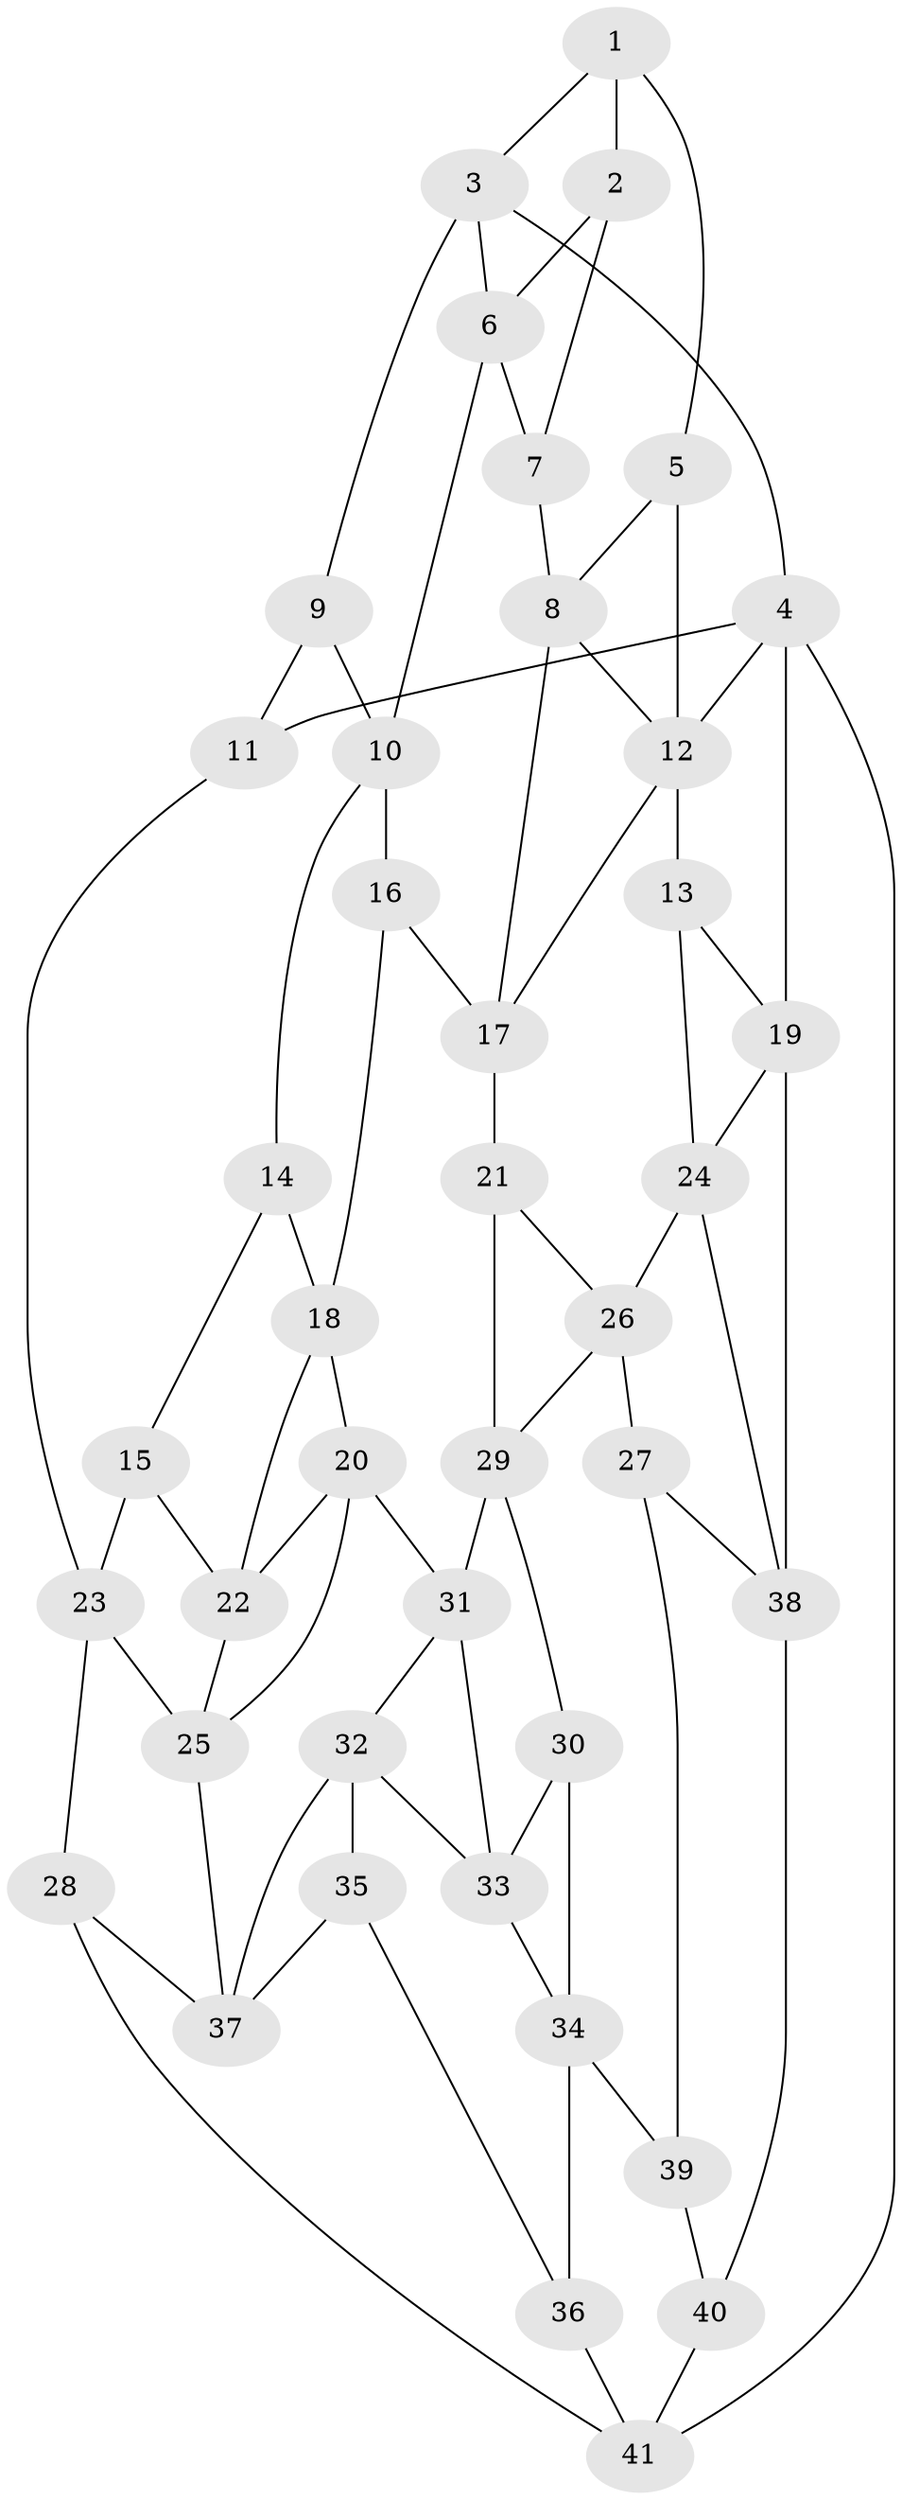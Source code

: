 // original degree distribution, {3: 0.036585365853658534, 4: 0.23170731707317074, 6: 0.23170731707317074, 5: 0.5}
// Generated by graph-tools (version 1.1) at 2025/03/03/09/25 03:03:23]
// undirected, 41 vertices, 74 edges
graph export_dot {
graph [start="1"]
  node [color=gray90,style=filled];
  1;
  2;
  3;
  4;
  5;
  6;
  7;
  8;
  9;
  10;
  11;
  12;
  13;
  14;
  15;
  16;
  17;
  18;
  19;
  20;
  21;
  22;
  23;
  24;
  25;
  26;
  27;
  28;
  29;
  30;
  31;
  32;
  33;
  34;
  35;
  36;
  37;
  38;
  39;
  40;
  41;
  1 -- 2 [weight=1.0];
  1 -- 3 [weight=1.0];
  1 -- 5 [weight=1.0];
  2 -- 6 [weight=1.0];
  2 -- 7 [weight=1.0];
  3 -- 4 [weight=1.0];
  3 -- 6 [weight=1.0];
  3 -- 9 [weight=1.0];
  4 -- 11 [weight=1.0];
  4 -- 12 [weight=1.0];
  4 -- 19 [weight=1.0];
  4 -- 41 [weight=2.0];
  5 -- 8 [weight=1.0];
  5 -- 12 [weight=1.0];
  6 -- 7 [weight=1.0];
  6 -- 10 [weight=1.0];
  7 -- 8 [weight=1.0];
  8 -- 12 [weight=1.0];
  8 -- 17 [weight=1.0];
  9 -- 10 [weight=1.0];
  9 -- 11 [weight=1.0];
  10 -- 14 [weight=1.0];
  10 -- 16 [weight=1.0];
  11 -- 23 [weight=1.0];
  12 -- 13 [weight=2.0];
  12 -- 17 [weight=1.0];
  13 -- 19 [weight=1.0];
  13 -- 24 [weight=1.0];
  14 -- 15 [weight=1.0];
  14 -- 18 [weight=1.0];
  15 -- 22 [weight=1.0];
  15 -- 23 [weight=1.0];
  16 -- 17 [weight=1.0];
  16 -- 18 [weight=1.0];
  17 -- 21 [weight=1.0];
  18 -- 20 [weight=1.0];
  18 -- 22 [weight=1.0];
  19 -- 24 [weight=1.0];
  19 -- 38 [weight=1.0];
  20 -- 22 [weight=1.0];
  20 -- 25 [weight=1.0];
  20 -- 31 [weight=1.0];
  21 -- 26 [weight=1.0];
  21 -- 29 [weight=1.0];
  22 -- 25 [weight=1.0];
  23 -- 25 [weight=1.0];
  23 -- 28 [weight=1.0];
  24 -- 26 [weight=1.0];
  24 -- 38 [weight=1.0];
  25 -- 37 [weight=1.0];
  26 -- 27 [weight=1.0];
  26 -- 29 [weight=1.0];
  27 -- 38 [weight=1.0];
  27 -- 39 [weight=1.0];
  28 -- 37 [weight=1.0];
  28 -- 41 [weight=1.0];
  29 -- 30 [weight=1.0];
  29 -- 31 [weight=1.0];
  30 -- 33 [weight=1.0];
  30 -- 34 [weight=1.0];
  31 -- 32 [weight=1.0];
  31 -- 33 [weight=1.0];
  32 -- 33 [weight=1.0];
  32 -- 35 [weight=1.0];
  32 -- 37 [weight=1.0];
  33 -- 34 [weight=1.0];
  34 -- 36 [weight=1.0];
  34 -- 39 [weight=1.0];
  35 -- 36 [weight=1.0];
  35 -- 37 [weight=1.0];
  36 -- 41 [weight=2.0];
  38 -- 40 [weight=1.0];
  39 -- 40 [weight=1.0];
  40 -- 41 [weight=1.0];
}
